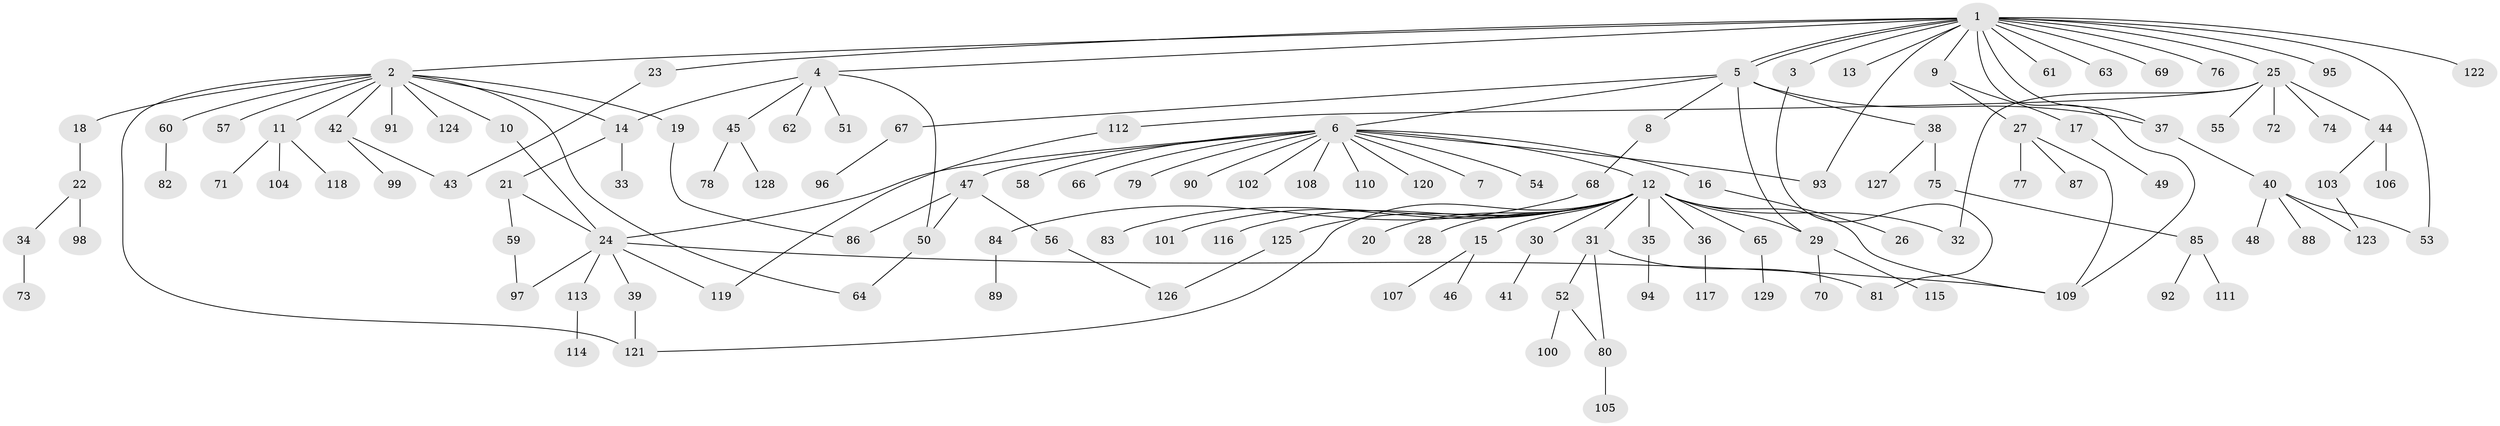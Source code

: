 // Generated by graph-tools (version 1.1) at 2025/11/02/27/25 16:11:16]
// undirected, 129 vertices, 152 edges
graph export_dot {
graph [start="1"]
  node [color=gray90,style=filled];
  1;
  2;
  3;
  4;
  5;
  6;
  7;
  8;
  9;
  10;
  11;
  12;
  13;
  14;
  15;
  16;
  17;
  18;
  19;
  20;
  21;
  22;
  23;
  24;
  25;
  26;
  27;
  28;
  29;
  30;
  31;
  32;
  33;
  34;
  35;
  36;
  37;
  38;
  39;
  40;
  41;
  42;
  43;
  44;
  45;
  46;
  47;
  48;
  49;
  50;
  51;
  52;
  53;
  54;
  55;
  56;
  57;
  58;
  59;
  60;
  61;
  62;
  63;
  64;
  65;
  66;
  67;
  68;
  69;
  70;
  71;
  72;
  73;
  74;
  75;
  76;
  77;
  78;
  79;
  80;
  81;
  82;
  83;
  84;
  85;
  86;
  87;
  88;
  89;
  90;
  91;
  92;
  93;
  94;
  95;
  96;
  97;
  98;
  99;
  100;
  101;
  102;
  103;
  104;
  105;
  106;
  107;
  108;
  109;
  110;
  111;
  112;
  113;
  114;
  115;
  116;
  117;
  118;
  119;
  120;
  121;
  122;
  123;
  124;
  125;
  126;
  127;
  128;
  129;
  1 -- 2;
  1 -- 3;
  1 -- 4;
  1 -- 5;
  1 -- 5;
  1 -- 9;
  1 -- 13;
  1 -- 23;
  1 -- 25;
  1 -- 37;
  1 -- 53;
  1 -- 61;
  1 -- 63;
  1 -- 69;
  1 -- 76;
  1 -- 93;
  1 -- 95;
  1 -- 109;
  1 -- 122;
  2 -- 10;
  2 -- 11;
  2 -- 14;
  2 -- 18;
  2 -- 19;
  2 -- 42;
  2 -- 57;
  2 -- 60;
  2 -- 64;
  2 -- 91;
  2 -- 121;
  2 -- 124;
  3 -- 81;
  4 -- 14;
  4 -- 45;
  4 -- 50;
  4 -- 51;
  4 -- 62;
  5 -- 6;
  5 -- 8;
  5 -- 29;
  5 -- 37;
  5 -- 38;
  5 -- 67;
  6 -- 7;
  6 -- 12;
  6 -- 16;
  6 -- 24;
  6 -- 47;
  6 -- 54;
  6 -- 58;
  6 -- 66;
  6 -- 79;
  6 -- 90;
  6 -- 93;
  6 -- 102;
  6 -- 108;
  6 -- 110;
  6 -- 120;
  8 -- 68;
  9 -- 17;
  9 -- 27;
  10 -- 24;
  11 -- 71;
  11 -- 104;
  11 -- 118;
  12 -- 15;
  12 -- 20;
  12 -- 28;
  12 -- 29;
  12 -- 30;
  12 -- 31;
  12 -- 32;
  12 -- 35;
  12 -- 36;
  12 -- 65;
  12 -- 83;
  12 -- 101;
  12 -- 109;
  12 -- 116;
  12 -- 121;
  12 -- 125;
  14 -- 21;
  14 -- 33;
  15 -- 46;
  15 -- 107;
  16 -- 26;
  17 -- 49;
  18 -- 22;
  19 -- 86;
  21 -- 24;
  21 -- 59;
  22 -- 34;
  22 -- 98;
  23 -- 43;
  24 -- 39;
  24 -- 97;
  24 -- 109;
  24 -- 113;
  24 -- 119;
  25 -- 32;
  25 -- 44;
  25 -- 55;
  25 -- 72;
  25 -- 74;
  25 -- 112;
  27 -- 77;
  27 -- 87;
  27 -- 109;
  29 -- 70;
  29 -- 115;
  30 -- 41;
  31 -- 52;
  31 -- 80;
  31 -- 81;
  34 -- 73;
  35 -- 94;
  36 -- 117;
  37 -- 40;
  38 -- 75;
  38 -- 127;
  39 -- 121;
  40 -- 48;
  40 -- 53;
  40 -- 88;
  40 -- 123;
  42 -- 43;
  42 -- 99;
  44 -- 103;
  44 -- 106;
  45 -- 78;
  45 -- 128;
  47 -- 50;
  47 -- 56;
  47 -- 86;
  50 -- 64;
  52 -- 80;
  52 -- 100;
  56 -- 126;
  59 -- 97;
  60 -- 82;
  65 -- 129;
  67 -- 96;
  68 -- 84;
  75 -- 85;
  80 -- 105;
  84 -- 89;
  85 -- 92;
  85 -- 111;
  103 -- 123;
  112 -- 119;
  113 -- 114;
  125 -- 126;
}
